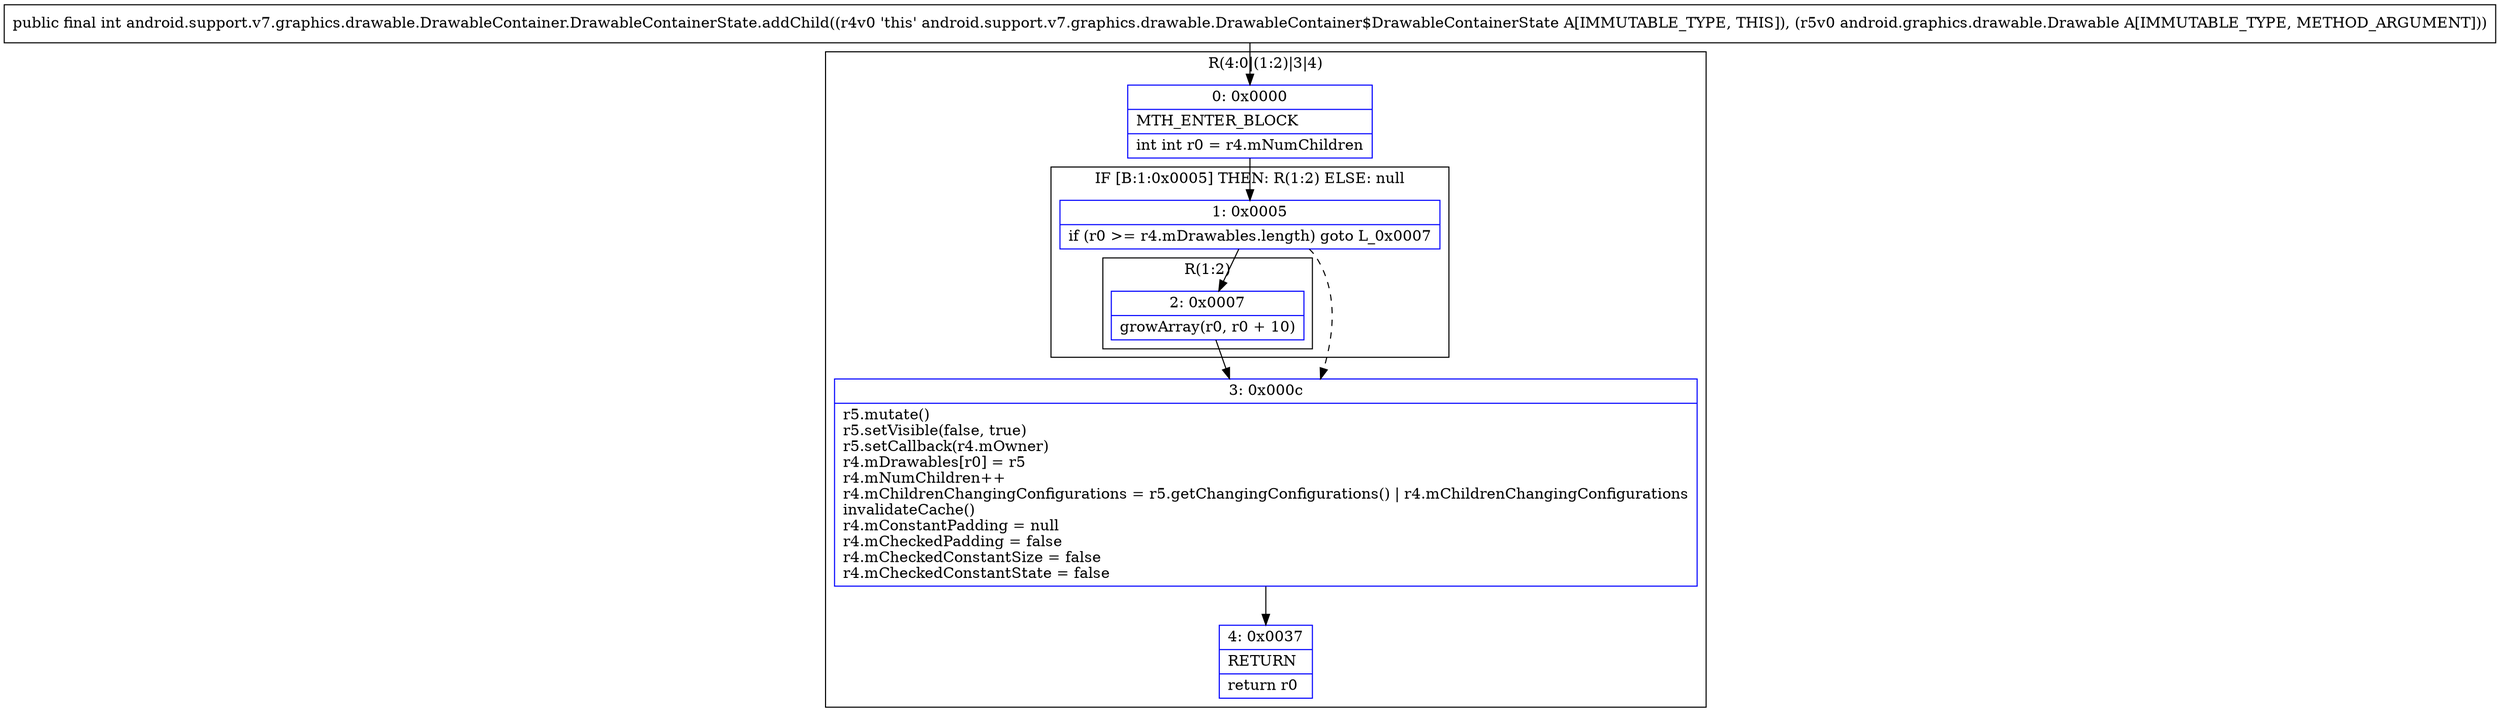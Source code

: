 digraph "CFG forandroid.support.v7.graphics.drawable.DrawableContainer.DrawableContainerState.addChild(Landroid\/graphics\/drawable\/Drawable;)I" {
subgraph cluster_Region_2070841970 {
label = "R(4:0|(1:2)|3|4)";
node [shape=record,color=blue];
Node_0 [shape=record,label="{0\:\ 0x0000|MTH_ENTER_BLOCK\l|int int r0 = r4.mNumChildren\l}"];
subgraph cluster_IfRegion_1581040719 {
label = "IF [B:1:0x0005] THEN: R(1:2) ELSE: null";
node [shape=record,color=blue];
Node_1 [shape=record,label="{1\:\ 0x0005|if (r0 \>= r4.mDrawables.length) goto L_0x0007\l}"];
subgraph cluster_Region_1553938633 {
label = "R(1:2)";
node [shape=record,color=blue];
Node_2 [shape=record,label="{2\:\ 0x0007|growArray(r0, r0 + 10)\l}"];
}
}
Node_3 [shape=record,label="{3\:\ 0x000c|r5.mutate()\lr5.setVisible(false, true)\lr5.setCallback(r4.mOwner)\lr4.mDrawables[r0] = r5\lr4.mNumChildren++\lr4.mChildrenChangingConfigurations = r5.getChangingConfigurations() \| r4.mChildrenChangingConfigurations\linvalidateCache()\lr4.mConstantPadding = null\lr4.mCheckedPadding = false\lr4.mCheckedConstantSize = false\lr4.mCheckedConstantState = false\l}"];
Node_4 [shape=record,label="{4\:\ 0x0037|RETURN\l|return r0\l}"];
}
MethodNode[shape=record,label="{public final int android.support.v7.graphics.drawable.DrawableContainer.DrawableContainerState.addChild((r4v0 'this' android.support.v7.graphics.drawable.DrawableContainer$DrawableContainerState A[IMMUTABLE_TYPE, THIS]), (r5v0 android.graphics.drawable.Drawable A[IMMUTABLE_TYPE, METHOD_ARGUMENT])) }"];
MethodNode -> Node_0;
Node_0 -> Node_1;
Node_1 -> Node_2;
Node_1 -> Node_3[style=dashed];
Node_2 -> Node_3;
Node_3 -> Node_4;
}

